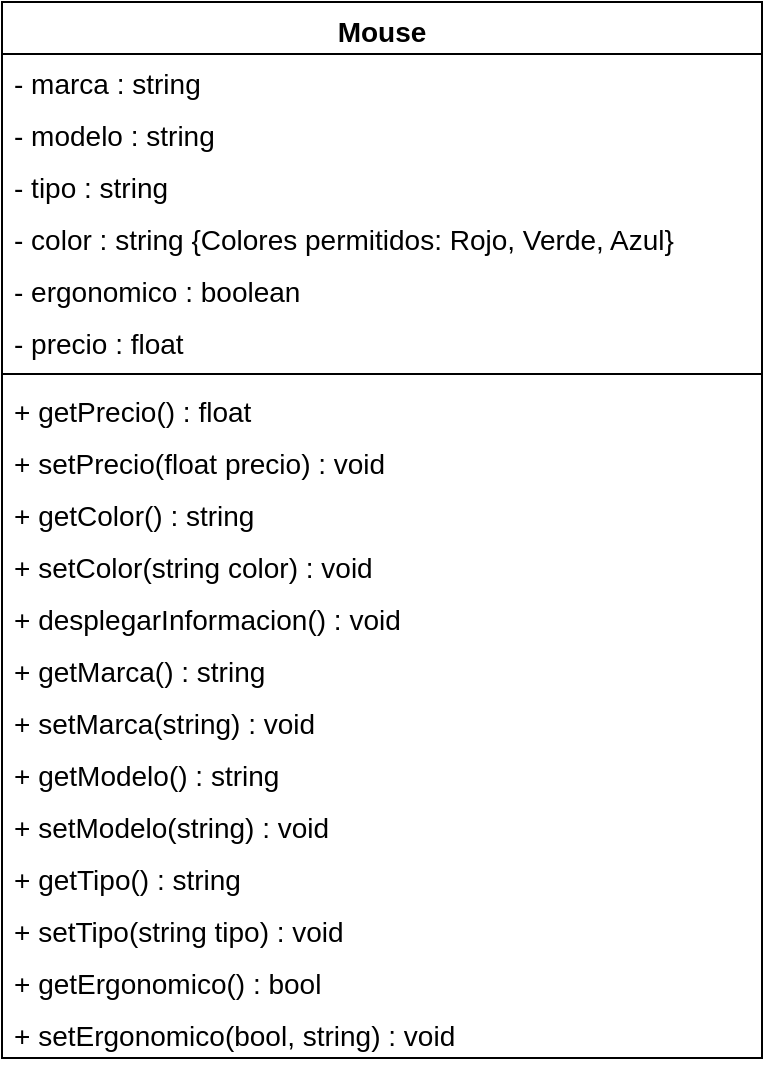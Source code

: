 <mxfile version="20.5.1" type="github">
  <diagram id="3I0p2mTRq_sJxFSzwgRq" name="Page-1">
    <mxGraphModel dx="868" dy="520" grid="1" gridSize="10" guides="1" tooltips="1" connect="1" arrows="1" fold="1" page="1" pageScale="1" pageWidth="827" pageHeight="1169" math="0" shadow="0">
      <root>
        <mxCell id="0" />
        <mxCell id="1" parent="0" />
        <mxCell id="d2mRjUpL5fEEVMCh5pt4-31" value="Mouse" style="swimlane;fontStyle=1;align=center;verticalAlign=top;childLayout=stackLayout;horizontal=1;startSize=26;horizontalStack=0;resizeParent=1;resizeParentMax=0;resizeLast=0;collapsible=1;marginBottom=0;fontSize=14;" parent="1" vertex="1">
          <mxGeometry x="224" y="40" width="380" height="528" as="geometry" />
        </mxCell>
        <mxCell id="d2mRjUpL5fEEVMCh5pt4-32" value="- marca : string" style="text;strokeColor=none;fillColor=none;align=left;verticalAlign=top;spacingLeft=4;spacingRight=4;overflow=hidden;rotatable=0;points=[[0,0.5],[1,0.5]];portConstraint=eastwest;fontSize=14;" parent="d2mRjUpL5fEEVMCh5pt4-31" vertex="1">
          <mxGeometry y="26" width="380" height="26" as="geometry" />
        </mxCell>
        <mxCell id="d2mRjUpL5fEEVMCh5pt4-43" value="- modelo : string" style="text;strokeColor=none;fillColor=none;align=left;verticalAlign=top;spacingLeft=4;spacingRight=4;overflow=hidden;rotatable=0;points=[[0,0.5],[1,0.5]];portConstraint=eastwest;fontSize=14;" parent="d2mRjUpL5fEEVMCh5pt4-31" vertex="1">
          <mxGeometry y="52" width="380" height="26" as="geometry" />
        </mxCell>
        <mxCell id="d2mRjUpL5fEEVMCh5pt4-35" value="- tipo : string" style="text;strokeColor=none;fillColor=none;align=left;verticalAlign=top;spacingLeft=4;spacingRight=4;overflow=hidden;rotatable=0;points=[[0,0.5],[1,0.5]];portConstraint=eastwest;fontSize=14;" parent="d2mRjUpL5fEEVMCh5pt4-31" vertex="1">
          <mxGeometry y="78" width="380" height="26" as="geometry" />
        </mxCell>
        <mxCell id="d2mRjUpL5fEEVMCh5pt4-36" value="- color : string {Colores permitidos: Rojo, Verde, Azul}" style="text;strokeColor=none;fillColor=none;align=left;verticalAlign=top;spacingLeft=4;spacingRight=4;overflow=hidden;rotatable=0;points=[[0,0.5],[1,0.5]];portConstraint=eastwest;fontSize=14;" parent="d2mRjUpL5fEEVMCh5pt4-31" vertex="1">
          <mxGeometry y="104" width="380" height="26" as="geometry" />
        </mxCell>
        <mxCell id="d2mRjUpL5fEEVMCh5pt4-37" value="- ergonomico : boolean" style="text;strokeColor=none;fillColor=none;align=left;verticalAlign=top;spacingLeft=4;spacingRight=4;overflow=hidden;rotatable=0;points=[[0,0.5],[1,0.5]];portConstraint=eastwest;fontSize=14;" parent="d2mRjUpL5fEEVMCh5pt4-31" vertex="1">
          <mxGeometry y="130" width="380" height="26" as="geometry" />
        </mxCell>
        <mxCell id="d2mRjUpL5fEEVMCh5pt4-41" value="- precio : float" style="text;strokeColor=none;fillColor=none;align=left;verticalAlign=top;spacingLeft=4;spacingRight=4;overflow=hidden;rotatable=0;points=[[0,0.5],[1,0.5]];portConstraint=eastwest;fontSize=14;" parent="d2mRjUpL5fEEVMCh5pt4-31" vertex="1">
          <mxGeometry y="156" width="380" height="26" as="geometry" />
        </mxCell>
        <mxCell id="d2mRjUpL5fEEVMCh5pt4-33" value="" style="line;strokeWidth=1;fillColor=none;align=left;verticalAlign=middle;spacingTop=-1;spacingLeft=3;spacingRight=3;rotatable=0;labelPosition=right;points=[];portConstraint=eastwest;fontSize=14;" parent="d2mRjUpL5fEEVMCh5pt4-31" vertex="1">
          <mxGeometry y="182" width="380" height="8" as="geometry" />
        </mxCell>
        <mxCell id="d2mRjUpL5fEEVMCh5pt4-44" value="+ getPrecio() : float" style="text;strokeColor=none;fillColor=none;align=left;verticalAlign=top;spacingLeft=4;spacingRight=4;overflow=hidden;rotatable=0;points=[[0,0.5],[1,0.5]];portConstraint=eastwest;fontSize=14;" parent="d2mRjUpL5fEEVMCh5pt4-31" vertex="1">
          <mxGeometry y="190" width="380" height="26" as="geometry" />
        </mxCell>
        <mxCell id="d2mRjUpL5fEEVMCh5pt4-45" value="+ setPrecio(float precio) : void" style="text;strokeColor=none;fillColor=none;align=left;verticalAlign=top;spacingLeft=4;spacingRight=4;overflow=hidden;rotatable=0;points=[[0,0.5],[1,0.5]];portConstraint=eastwest;fontSize=14;" parent="d2mRjUpL5fEEVMCh5pt4-31" vertex="1">
          <mxGeometry y="216" width="380" height="26" as="geometry" />
        </mxCell>
        <mxCell id="d2mRjUpL5fEEVMCh5pt4-46" value="+ getColor() : string" style="text;strokeColor=none;fillColor=none;align=left;verticalAlign=top;spacingLeft=4;spacingRight=4;overflow=hidden;rotatable=0;points=[[0,0.5],[1,0.5]];portConstraint=eastwest;fontSize=14;" parent="d2mRjUpL5fEEVMCh5pt4-31" vertex="1">
          <mxGeometry y="242" width="380" height="26" as="geometry" />
        </mxCell>
        <mxCell id="d2mRjUpL5fEEVMCh5pt4-47" value="+ setColor(string color) : void" style="text;strokeColor=none;fillColor=none;align=left;verticalAlign=top;spacingLeft=4;spacingRight=4;overflow=hidden;rotatable=0;points=[[0,0.5],[1,0.5]];portConstraint=eastwest;fontSize=14;" parent="d2mRjUpL5fEEVMCh5pt4-31" vertex="1">
          <mxGeometry y="268" width="380" height="26" as="geometry" />
        </mxCell>
        <mxCell id="mRydxMA_sjRoWrlnV-E4-1" value="+ desplegarInformacion() : void" style="text;strokeColor=none;fillColor=none;align=left;verticalAlign=top;spacingLeft=4;spacingRight=4;overflow=hidden;rotatable=0;points=[[0,0.5],[1,0.5]];portConstraint=eastwest;fontSize=14;" parent="d2mRjUpL5fEEVMCh5pt4-31" vertex="1">
          <mxGeometry y="294" width="380" height="26" as="geometry" />
        </mxCell>
        <mxCell id="42LMn7rZVzT3c8f_ggXT-2" value="+ getMarca() : string" style="text;strokeColor=none;fillColor=none;align=left;verticalAlign=top;spacingLeft=4;spacingRight=4;overflow=hidden;rotatable=0;points=[[0,0.5],[1,0.5]];portConstraint=eastwest;fontSize=14;" parent="d2mRjUpL5fEEVMCh5pt4-31" vertex="1">
          <mxGeometry y="320" width="380" height="26" as="geometry" />
        </mxCell>
        <mxCell id="42LMn7rZVzT3c8f_ggXT-3" value="+ setMarca(string) : void" style="text;strokeColor=none;fillColor=none;align=left;verticalAlign=top;spacingLeft=4;spacingRight=4;overflow=hidden;rotatable=0;points=[[0,0.5],[1,0.5]];portConstraint=eastwest;fontSize=14;" parent="d2mRjUpL5fEEVMCh5pt4-31" vertex="1">
          <mxGeometry y="346" width="380" height="26" as="geometry" />
        </mxCell>
        <mxCell id="42LMn7rZVzT3c8f_ggXT-4" value="+ getModelo() : string" style="text;strokeColor=none;fillColor=none;align=left;verticalAlign=top;spacingLeft=4;spacingRight=4;overflow=hidden;rotatable=0;points=[[0,0.5],[1,0.5]];portConstraint=eastwest;fontSize=14;" parent="d2mRjUpL5fEEVMCh5pt4-31" vertex="1">
          <mxGeometry y="372" width="380" height="26" as="geometry" />
        </mxCell>
        <mxCell id="42LMn7rZVzT3c8f_ggXT-5" value="+ setModelo(string) : void" style="text;strokeColor=none;fillColor=none;align=left;verticalAlign=top;spacingLeft=4;spacingRight=4;overflow=hidden;rotatable=0;points=[[0,0.5],[1,0.5]];portConstraint=eastwest;fontSize=14;" parent="d2mRjUpL5fEEVMCh5pt4-31" vertex="1">
          <mxGeometry y="398" width="380" height="26" as="geometry" />
        </mxCell>
        <mxCell id="42LMn7rZVzT3c8f_ggXT-6" value="+ getTipo() : string" style="text;strokeColor=none;fillColor=none;align=left;verticalAlign=top;spacingLeft=4;spacingRight=4;overflow=hidden;rotatable=0;points=[[0,0.5],[1,0.5]];portConstraint=eastwest;fontSize=14;" parent="d2mRjUpL5fEEVMCh5pt4-31" vertex="1">
          <mxGeometry y="424" width="380" height="26" as="geometry" />
        </mxCell>
        <mxCell id="42LMn7rZVzT3c8f_ggXT-7" value="+ setTipo(string tipo) : void" style="text;strokeColor=none;fillColor=none;align=left;verticalAlign=top;spacingLeft=4;spacingRight=4;overflow=hidden;rotatable=0;points=[[0,0.5],[1,0.5]];portConstraint=eastwest;fontSize=14;" parent="d2mRjUpL5fEEVMCh5pt4-31" vertex="1">
          <mxGeometry y="450" width="380" height="26" as="geometry" />
        </mxCell>
        <mxCell id="42LMn7rZVzT3c8f_ggXT-8" value="+ getErgonomico() : bool" style="text;strokeColor=none;fillColor=none;align=left;verticalAlign=top;spacingLeft=4;spacingRight=4;overflow=hidden;rotatable=0;points=[[0,0.5],[1,0.5]];portConstraint=eastwest;fontSize=14;" parent="d2mRjUpL5fEEVMCh5pt4-31" vertex="1">
          <mxGeometry y="476" width="380" height="26" as="geometry" />
        </mxCell>
        <mxCell id="42LMn7rZVzT3c8f_ggXT-9" value="+ setErgonomico(bool, string) : void" style="text;strokeColor=none;fillColor=none;align=left;verticalAlign=top;spacingLeft=4;spacingRight=4;overflow=hidden;rotatable=0;points=[[0,0.5],[1,0.5]];portConstraint=eastwest;fontSize=14;" parent="d2mRjUpL5fEEVMCh5pt4-31" vertex="1">
          <mxGeometry y="502" width="380" height="26" as="geometry" />
        </mxCell>
      </root>
    </mxGraphModel>
  </diagram>
</mxfile>
